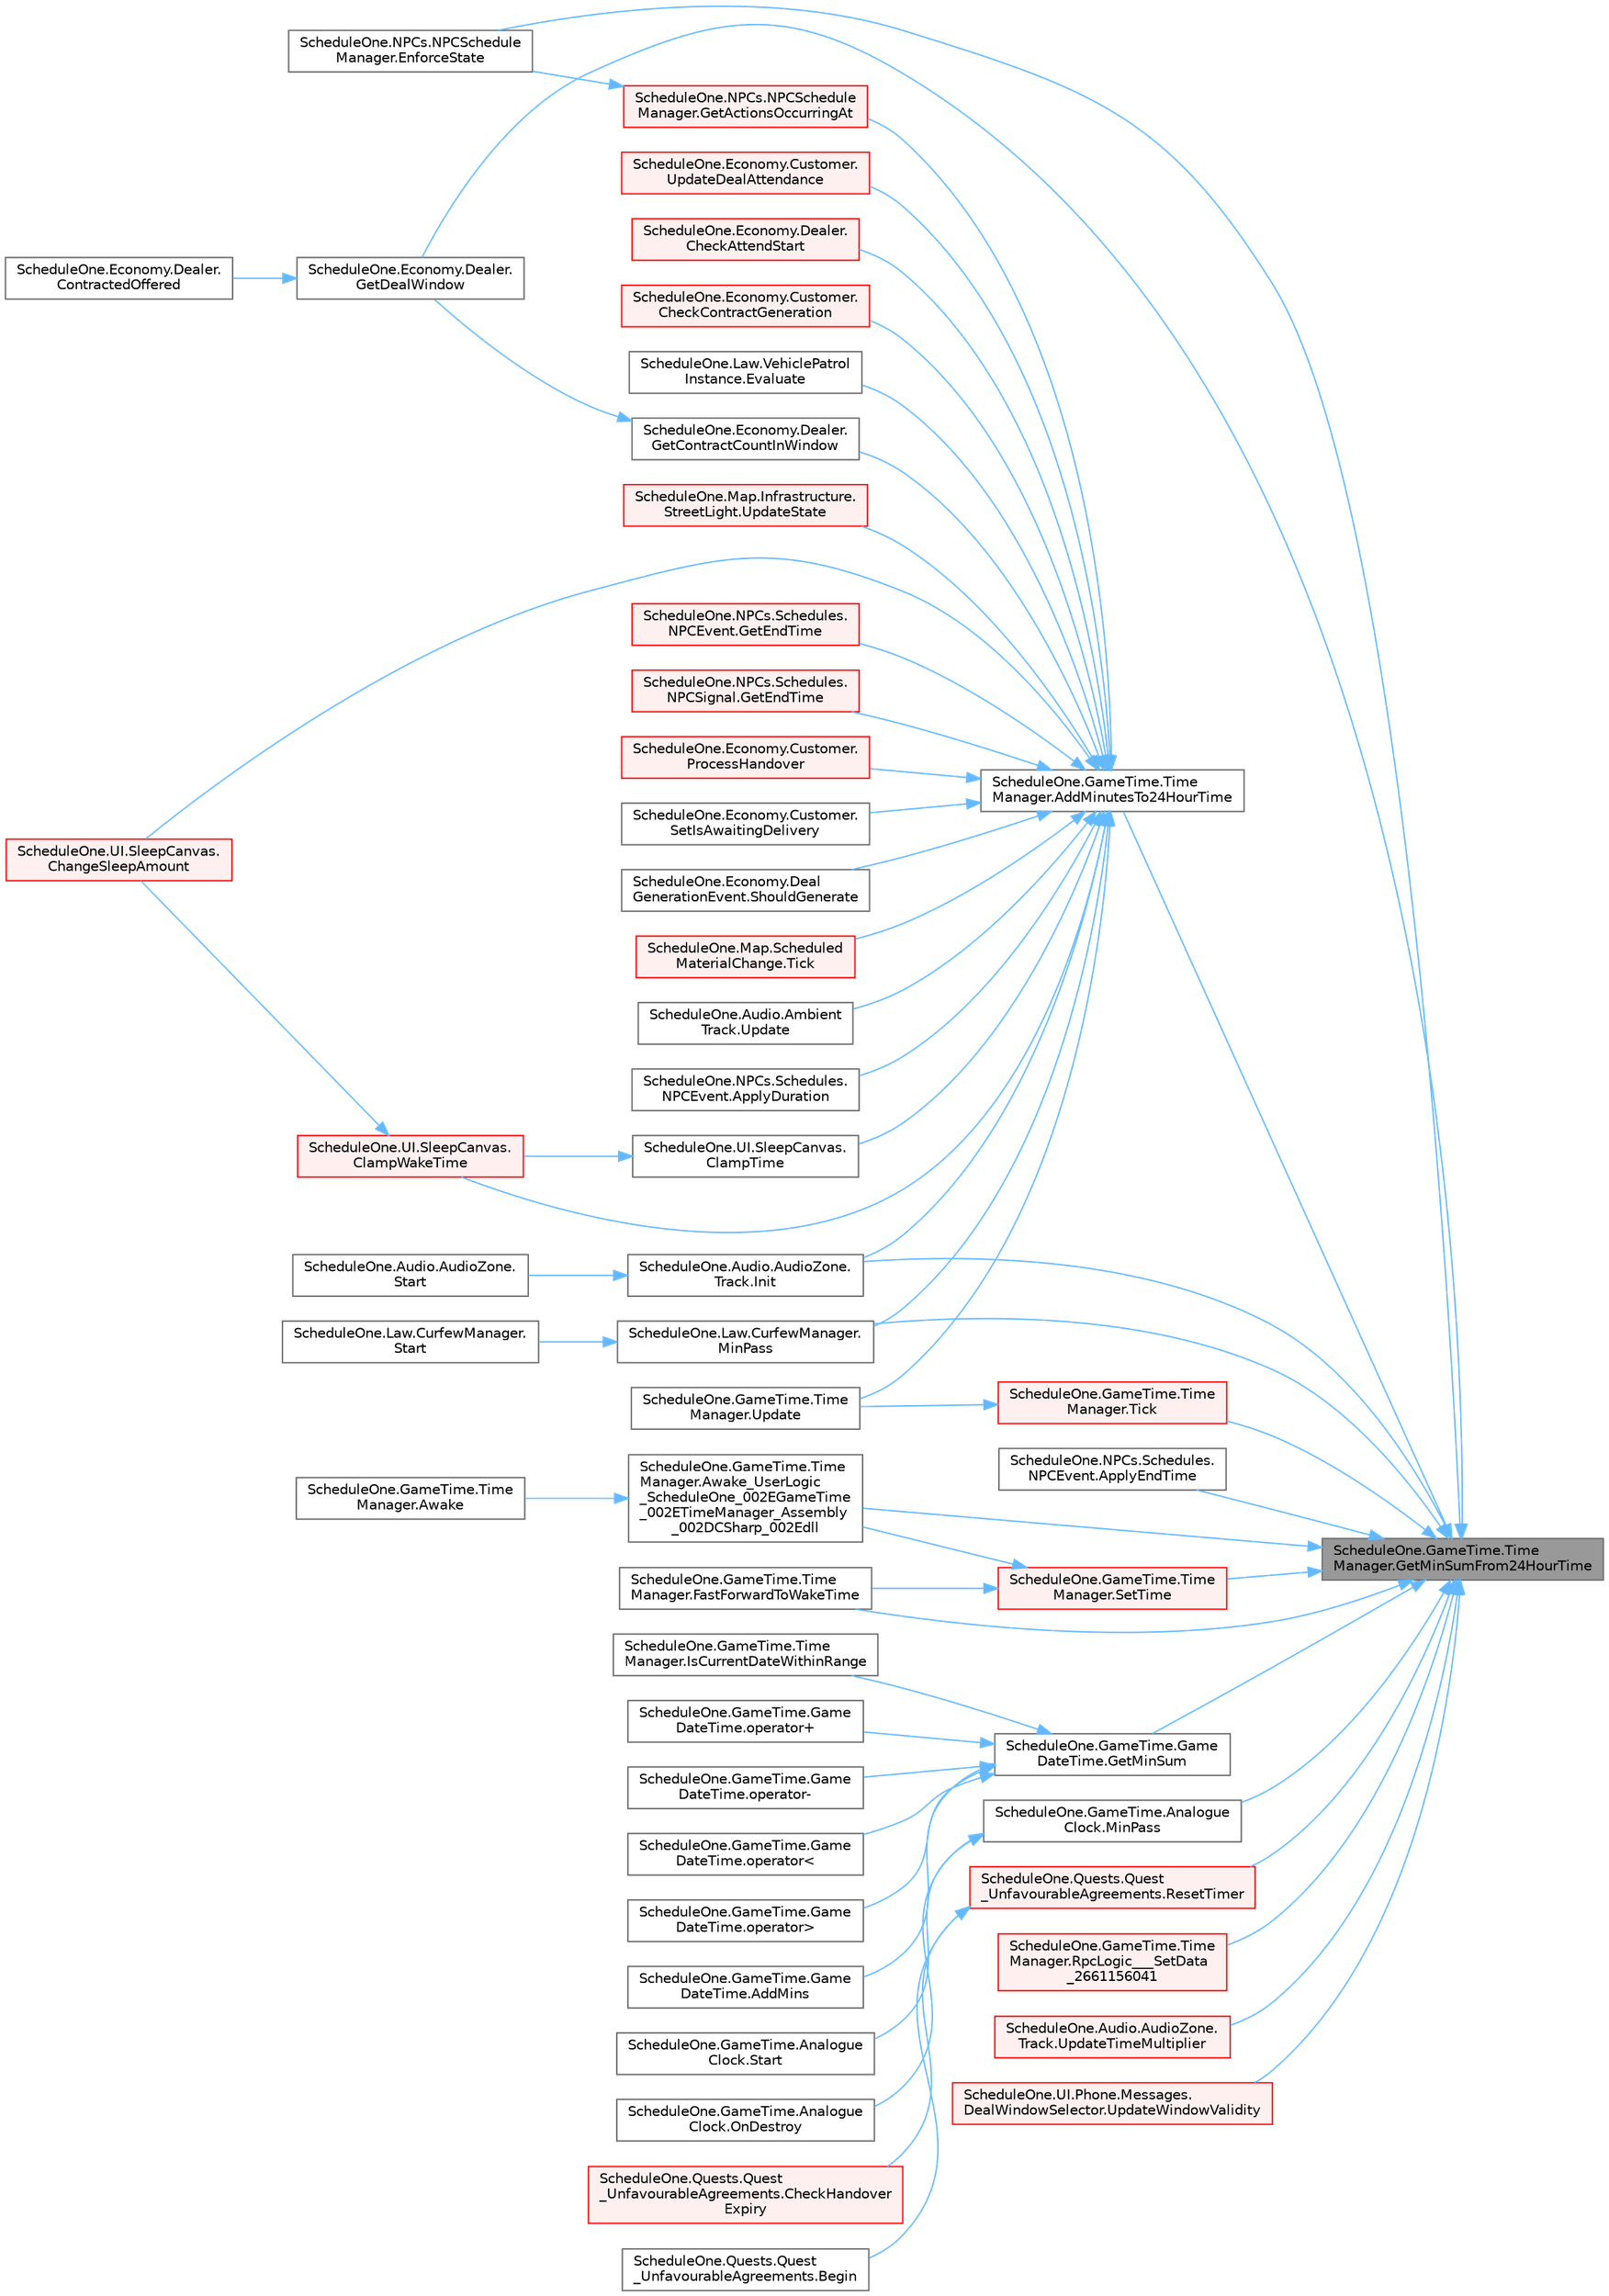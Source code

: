 digraph "ScheduleOne.GameTime.TimeManager.GetMinSumFrom24HourTime"
{
 // LATEX_PDF_SIZE
  bgcolor="transparent";
  edge [fontname=Helvetica,fontsize=10,labelfontname=Helvetica,labelfontsize=10];
  node [fontname=Helvetica,fontsize=10,shape=box,height=0.2,width=0.4];
  rankdir="RL";
  Node1 [id="Node000001",label="ScheduleOne.GameTime.Time\lManager.GetMinSumFrom24HourTime",height=0.2,width=0.4,color="gray40", fillcolor="grey60", style="filled", fontcolor="black",tooltip=" "];
  Node1 -> Node2 [id="edge1_Node000001_Node000002",dir="back",color="steelblue1",style="solid",tooltip=" "];
  Node2 [id="Node000002",label="ScheduleOne.GameTime.Time\lManager.AddMinutesTo24HourTime",height=0.2,width=0.4,color="grey40", fillcolor="white", style="filled",URL="$class_schedule_one_1_1_game_time_1_1_time_manager.html#adde91e40d9db73f6d0f28273bbdc8da3",tooltip=" "];
  Node2 -> Node3 [id="edge2_Node000002_Node000003",dir="back",color="steelblue1",style="solid",tooltip=" "];
  Node3 [id="Node000003",label="ScheduleOne.NPCs.Schedules.\lNPCEvent.ApplyDuration",height=0.2,width=0.4,color="grey40", fillcolor="white", style="filled",URL="$class_schedule_one_1_1_n_p_cs_1_1_schedules_1_1_n_p_c_event.html#acc48b1ba039c2b0d134ba3021ff31a4c",tooltip=" "];
  Node2 -> Node4 [id="edge3_Node000002_Node000004",dir="back",color="steelblue1",style="solid",tooltip=" "];
  Node4 [id="Node000004",label="ScheduleOne.UI.SleepCanvas.\lChangeSleepAmount",height=0.2,width=0.4,color="red", fillcolor="#FFF0F0", style="filled",URL="$class_schedule_one_1_1_u_i_1_1_sleep_canvas.html#ae0c99210762b8ba34db15bd26afdd3ec",tooltip=" "];
  Node2 -> Node6 [id="edge4_Node000002_Node000006",dir="back",color="steelblue1",style="solid",tooltip=" "];
  Node6 [id="Node000006",label="ScheduleOne.Economy.Dealer.\lCheckAttendStart",height=0.2,width=0.4,color="red", fillcolor="#FFF0F0", style="filled",URL="$class_schedule_one_1_1_economy_1_1_dealer.html#ae271fb9c92a363f323ff9e08b1bca500",tooltip=" "];
  Node2 -> Node8 [id="edge5_Node000002_Node000008",dir="back",color="steelblue1",style="solid",tooltip=" "];
  Node8 [id="Node000008",label="ScheduleOne.Economy.Customer.\lCheckContractGeneration",height=0.2,width=0.4,color="red", fillcolor="#FFF0F0", style="filled",URL="$class_schedule_one_1_1_economy_1_1_customer.html#afb6391d9a7b05bcc9edb593ab6577011",tooltip=" "];
  Node2 -> Node11 [id="edge6_Node000002_Node000011",dir="back",color="steelblue1",style="solid",tooltip=" "];
  Node11 [id="Node000011",label="ScheduleOne.UI.SleepCanvas.\lClampTime",height=0.2,width=0.4,color="grey40", fillcolor="white", style="filled",URL="$class_schedule_one_1_1_u_i_1_1_sleep_canvas.html#a3214d13d31ec839c5589e1bf387106c2",tooltip=" "];
  Node11 -> Node12 [id="edge7_Node000011_Node000012",dir="back",color="steelblue1",style="solid",tooltip=" "];
  Node12 [id="Node000012",label="ScheduleOne.UI.SleepCanvas.\lClampWakeTime",height=0.2,width=0.4,color="red", fillcolor="#FFF0F0", style="filled",URL="$class_schedule_one_1_1_u_i_1_1_sleep_canvas.html#a2814eefbefc6ea7b02dc33502c673f4e",tooltip=" "];
  Node12 -> Node4 [id="edge8_Node000012_Node000004",dir="back",color="steelblue1",style="solid",tooltip=" "];
  Node2 -> Node12 [id="edge9_Node000002_Node000012",dir="back",color="steelblue1",style="solid",tooltip=" "];
  Node2 -> Node16 [id="edge10_Node000002_Node000016",dir="back",color="steelblue1",style="solid",tooltip=" "];
  Node16 [id="Node000016",label="ScheduleOne.Law.VehiclePatrol\lInstance.Evaluate",height=0.2,width=0.4,color="grey40", fillcolor="white", style="filled",URL="$class_schedule_one_1_1_law_1_1_vehicle_patrol_instance.html#ac68f7f6bf6eeda35345502c1c8a2a6c7",tooltip=" "];
  Node2 -> Node17 [id="edge11_Node000002_Node000017",dir="back",color="steelblue1",style="solid",tooltip=" "];
  Node17 [id="Node000017",label="ScheduleOne.NPCs.NPCSchedule\lManager.GetActionsOccurringAt",height=0.2,width=0.4,color="red", fillcolor="#FFF0F0", style="filled",URL="$class_schedule_one_1_1_n_p_cs_1_1_n_p_c_schedule_manager.html#a4d94b00fce7d3b19aa060ed701dbfda3",tooltip=" "];
  Node17 -> Node18 [id="edge12_Node000017_Node000018",dir="back",color="steelblue1",style="solid",tooltip=" "];
  Node18 [id="Node000018",label="ScheduleOne.NPCs.NPCSchedule\lManager.EnforceState",height=0.2,width=0.4,color="grey40", fillcolor="white", style="filled",URL="$class_schedule_one_1_1_n_p_cs_1_1_n_p_c_schedule_manager.html#a7e89c556f8996b4b8e2b307e782d2fd9",tooltip=" "];
  Node2 -> Node23 [id="edge13_Node000002_Node000023",dir="back",color="steelblue1",style="solid",tooltip=" "];
  Node23 [id="Node000023",label="ScheduleOne.Economy.Dealer.\lGetContractCountInWindow",height=0.2,width=0.4,color="grey40", fillcolor="white", style="filled",URL="$class_schedule_one_1_1_economy_1_1_dealer.html#a5f0f1dde3251845fe2d674d3ebdea829",tooltip=" "];
  Node23 -> Node24 [id="edge14_Node000023_Node000024",dir="back",color="steelblue1",style="solid",tooltip=" "];
  Node24 [id="Node000024",label="ScheduleOne.Economy.Dealer.\lGetDealWindow",height=0.2,width=0.4,color="grey40", fillcolor="white", style="filled",URL="$class_schedule_one_1_1_economy_1_1_dealer.html#aaa7ff0bde654f0ed53e63c42c6d9e0bb",tooltip=" "];
  Node24 -> Node25 [id="edge15_Node000024_Node000025",dir="back",color="steelblue1",style="solid",tooltip=" "];
  Node25 [id="Node000025",label="ScheduleOne.Economy.Dealer.\lContractedOffered",height=0.2,width=0.4,color="grey40", fillcolor="white", style="filled",URL="$class_schedule_one_1_1_economy_1_1_dealer.html#a94c09d06f409986c7586d1e84f8f0dc1",tooltip=" "];
  Node2 -> Node26 [id="edge16_Node000002_Node000026",dir="back",color="steelblue1",style="solid",tooltip=" "];
  Node26 [id="Node000026",label="ScheduleOne.NPCs.Schedules.\lNPCEvent.GetEndTime",height=0.2,width=0.4,color="red", fillcolor="#FFF0F0", style="filled",URL="$class_schedule_one_1_1_n_p_cs_1_1_schedules_1_1_n_p_c_event.html#a05e26b86c33a049603720aa7baa253ac",tooltip=" "];
  Node2 -> Node29 [id="edge17_Node000002_Node000029",dir="back",color="steelblue1",style="solid",tooltip=" "];
  Node29 [id="Node000029",label="ScheduleOne.NPCs.Schedules.\lNPCSignal.GetEndTime",height=0.2,width=0.4,color="red", fillcolor="#FFF0F0", style="filled",URL="$class_schedule_one_1_1_n_p_cs_1_1_schedules_1_1_n_p_c_signal.html#a046d69d4b76f34daa0efa4b2ca3cfe08",tooltip=" "];
  Node2 -> Node32 [id="edge18_Node000002_Node000032",dir="back",color="steelblue1",style="solid",tooltip=" "];
  Node32 [id="Node000032",label="ScheduleOne.Audio.AudioZone.\lTrack.Init",height=0.2,width=0.4,color="grey40", fillcolor="white", style="filled",URL="$class_schedule_one_1_1_audio_1_1_audio_zone_1_1_track.html#a30c9f6df496ad170ac1cfe041b154f12",tooltip=" "];
  Node32 -> Node33 [id="edge19_Node000032_Node000033",dir="back",color="steelblue1",style="solid",tooltip=" "];
  Node33 [id="Node000033",label="ScheduleOne.Audio.AudioZone.\lStart",height=0.2,width=0.4,color="grey40", fillcolor="white", style="filled",URL="$class_schedule_one_1_1_audio_1_1_audio_zone.html#addeb71a24513687a48c1c914f39d565e",tooltip=" "];
  Node2 -> Node34 [id="edge20_Node000002_Node000034",dir="back",color="steelblue1",style="solid",tooltip=" "];
  Node34 [id="Node000034",label="ScheduleOne.Law.CurfewManager.\lMinPass",height=0.2,width=0.4,color="grey40", fillcolor="white", style="filled",URL="$class_schedule_one_1_1_law_1_1_curfew_manager.html#a7cbd012dde2edf20e548115ac6a72662",tooltip=" "];
  Node34 -> Node35 [id="edge21_Node000034_Node000035",dir="back",color="steelblue1",style="solid",tooltip=" "];
  Node35 [id="Node000035",label="ScheduleOne.Law.CurfewManager.\lStart",height=0.2,width=0.4,color="grey40", fillcolor="white", style="filled",URL="$class_schedule_one_1_1_law_1_1_curfew_manager.html#a5de1fb6a6c70100a05ed53fbc779e715",tooltip=" "];
  Node2 -> Node36 [id="edge22_Node000002_Node000036",dir="back",color="steelblue1",style="solid",tooltip=" "];
  Node36 [id="Node000036",label="ScheduleOne.Economy.Customer.\lProcessHandover",height=0.2,width=0.4,color="red", fillcolor="#FFF0F0", style="filled",URL="$class_schedule_one_1_1_economy_1_1_customer.html#ab3bea2a0f0515b9835c415dcad3498e0",tooltip=" "];
  Node2 -> Node40 [id="edge23_Node000002_Node000040",dir="back",color="steelblue1",style="solid",tooltip=" "];
  Node40 [id="Node000040",label="ScheduleOne.Economy.Customer.\lSetIsAwaitingDelivery",height=0.2,width=0.4,color="grey40", fillcolor="white", style="filled",URL="$class_schedule_one_1_1_economy_1_1_customer.html#a024c1a7efee4a2379edbda7e3598dac5",tooltip=" "];
  Node2 -> Node41 [id="edge24_Node000002_Node000041",dir="back",color="steelblue1",style="solid",tooltip=" "];
  Node41 [id="Node000041",label="ScheduleOne.Economy.Deal\lGenerationEvent.ShouldGenerate",height=0.2,width=0.4,color="grey40", fillcolor="white", style="filled",URL="$class_schedule_one_1_1_economy_1_1_deal_generation_event.html#ab9d8eabe07d2ace3afe102cc97b34a1c",tooltip=" "];
  Node2 -> Node42 [id="edge25_Node000002_Node000042",dir="back",color="steelblue1",style="solid",tooltip=" "];
  Node42 [id="Node000042",label="ScheduleOne.Map.Scheduled\lMaterialChange.Tick",height=0.2,width=0.4,color="red", fillcolor="#FFF0F0", style="filled",URL="$class_schedule_one_1_1_map_1_1_scheduled_material_change.html#ab32585a518a00b13b93c1a9a72c2b20a",tooltip=" "];
  Node2 -> Node44 [id="edge26_Node000002_Node000044",dir="back",color="steelblue1",style="solid",tooltip=" "];
  Node44 [id="Node000044",label="ScheduleOne.Audio.Ambient\lTrack.Update",height=0.2,width=0.4,color="grey40", fillcolor="white", style="filled",URL="$class_schedule_one_1_1_audio_1_1_ambient_track.html#aecbc6d2b7bca53da65be9eb61d5d9c0c",tooltip=" "];
  Node2 -> Node45 [id="edge27_Node000002_Node000045",dir="back",color="steelblue1",style="solid",tooltip=" "];
  Node45 [id="Node000045",label="ScheduleOne.GameTime.Time\lManager.Update",height=0.2,width=0.4,color="grey40", fillcolor="white", style="filled",URL="$class_schedule_one_1_1_game_time_1_1_time_manager.html#ae91ebb535eeddd8368eba8763403a832",tooltip=" "];
  Node2 -> Node46 [id="edge28_Node000002_Node000046",dir="back",color="steelblue1",style="solid",tooltip=" "];
  Node46 [id="Node000046",label="ScheduleOne.Economy.Customer.\lUpdateDealAttendance",height=0.2,width=0.4,color="red", fillcolor="#FFF0F0", style="filled",URL="$class_schedule_one_1_1_economy_1_1_customer.html#aac9f092dc33b6024e0284949d1bdd3b8",tooltip=" "];
  Node2 -> Node47 [id="edge29_Node000002_Node000047",dir="back",color="steelblue1",style="solid",tooltip=" "];
  Node47 [id="Node000047",label="ScheduleOne.Map.Infrastructure.\lStreetLight.UpdateState",height=0.2,width=0.4,color="red", fillcolor="#FFF0F0", style="filled",URL="$class_schedule_one_1_1_map_1_1_infrastructure_1_1_street_light.html#a8ecc92513489bcc9d189346f8326329f",tooltip=" "];
  Node1 -> Node50 [id="edge30_Node000001_Node000050",dir="back",color="steelblue1",style="solid",tooltip=" "];
  Node50 [id="Node000050",label="ScheduleOne.NPCs.Schedules.\lNPCEvent.ApplyEndTime",height=0.2,width=0.4,color="grey40", fillcolor="white", style="filled",URL="$class_schedule_one_1_1_n_p_cs_1_1_schedules_1_1_n_p_c_event.html#ad432cc8f6b5e2e1515cd555b5ed60972",tooltip=" "];
  Node1 -> Node51 [id="edge31_Node000001_Node000051",dir="back",color="steelblue1",style="solid",tooltip=" "];
  Node51 [id="Node000051",label="ScheduleOne.GameTime.Time\lManager.Awake_UserLogic\l_ScheduleOne_002EGameTime\l_002ETimeManager_Assembly\l_002DCSharp_002Edll",height=0.2,width=0.4,color="grey40", fillcolor="white", style="filled",URL="$class_schedule_one_1_1_game_time_1_1_time_manager.html#a08f010e33c824ec411089035060960f7",tooltip=" "];
  Node51 -> Node52 [id="edge32_Node000051_Node000052",dir="back",color="steelblue1",style="solid",tooltip=" "];
  Node52 [id="Node000052",label="ScheduleOne.GameTime.Time\lManager.Awake",height=0.2,width=0.4,color="grey40", fillcolor="white", style="filled",URL="$class_schedule_one_1_1_game_time_1_1_time_manager.html#a2e4923cecad486a91f9852ad80db9397",tooltip=" "];
  Node1 -> Node18 [id="edge33_Node000001_Node000018",dir="back",color="steelblue1",style="solid",tooltip=" "];
  Node1 -> Node53 [id="edge34_Node000001_Node000053",dir="back",color="steelblue1",style="solid",tooltip=" "];
  Node53 [id="Node000053",label="ScheduleOne.GameTime.Time\lManager.FastForwardToWakeTime",height=0.2,width=0.4,color="grey40", fillcolor="white", style="filled",URL="$class_schedule_one_1_1_game_time_1_1_time_manager.html#ac1db73e5918863ffe305b02803c8de8b",tooltip=" "];
  Node1 -> Node24 [id="edge35_Node000001_Node000024",dir="back",color="steelblue1",style="solid",tooltip=" "];
  Node1 -> Node54 [id="edge36_Node000001_Node000054",dir="back",color="steelblue1",style="solid",tooltip=" "];
  Node54 [id="Node000054",label="ScheduleOne.GameTime.Game\lDateTime.GetMinSum",height=0.2,width=0.4,color="grey40", fillcolor="white", style="filled",URL="$struct_schedule_one_1_1_game_time_1_1_game_date_time.html#a519d0fa628159917a8dc51c44197440a",tooltip=" "];
  Node54 -> Node55 [id="edge37_Node000054_Node000055",dir="back",color="steelblue1",style="solid",tooltip=" "];
  Node55 [id="Node000055",label="ScheduleOne.GameTime.Game\lDateTime.AddMins",height=0.2,width=0.4,color="grey40", fillcolor="white", style="filled",URL="$struct_schedule_one_1_1_game_time_1_1_game_date_time.html#aed169a4f6cbb8f6cf6fca516f7197ea1",tooltip=" "];
  Node54 -> Node56 [id="edge38_Node000054_Node000056",dir="back",color="steelblue1",style="solid",tooltip=" "];
  Node56 [id="Node000056",label="ScheduleOne.GameTime.Time\lManager.IsCurrentDateWithinRange",height=0.2,width=0.4,color="grey40", fillcolor="white", style="filled",URL="$class_schedule_one_1_1_game_time_1_1_time_manager.html#a4f42bb88992c1bebc260ed87e0eb4ac0",tooltip=" "];
  Node54 -> Node57 [id="edge39_Node000054_Node000057",dir="back",color="steelblue1",style="solid",tooltip=" "];
  Node57 [id="Node000057",label="ScheduleOne.GameTime.Game\lDateTime.operator+",height=0.2,width=0.4,color="grey40", fillcolor="white", style="filled",URL="$struct_schedule_one_1_1_game_time_1_1_game_date_time.html#a5af6517209ad9c92081c51f37e868d23",tooltip=" "];
  Node54 -> Node58 [id="edge40_Node000054_Node000058",dir="back",color="steelblue1",style="solid",tooltip=" "];
  Node58 [id="Node000058",label="ScheduleOne.GameTime.Game\lDateTime.operator-",height=0.2,width=0.4,color="grey40", fillcolor="white", style="filled",URL="$struct_schedule_one_1_1_game_time_1_1_game_date_time.html#a6f9ef20a5e43d108527a32ae74c7366b",tooltip=" "];
  Node54 -> Node59 [id="edge41_Node000054_Node000059",dir="back",color="steelblue1",style="solid",tooltip=" "];
  Node59 [id="Node000059",label="ScheduleOne.GameTime.Game\lDateTime.operator\<",height=0.2,width=0.4,color="grey40", fillcolor="white", style="filled",URL="$struct_schedule_one_1_1_game_time_1_1_game_date_time.html#af41fbb4d5aa04fae5ca84835d1a93edf",tooltip=" "];
  Node54 -> Node60 [id="edge42_Node000054_Node000060",dir="back",color="steelblue1",style="solid",tooltip=" "];
  Node60 [id="Node000060",label="ScheduleOne.GameTime.Game\lDateTime.operator\>",height=0.2,width=0.4,color="grey40", fillcolor="white", style="filled",URL="$struct_schedule_one_1_1_game_time_1_1_game_date_time.html#af33506162cac33f10bf60352f64048da",tooltip=" "];
  Node1 -> Node32 [id="edge43_Node000001_Node000032",dir="back",color="steelblue1",style="solid",tooltip=" "];
  Node1 -> Node61 [id="edge44_Node000001_Node000061",dir="back",color="steelblue1",style="solid",tooltip=" "];
  Node61 [id="Node000061",label="ScheduleOne.GameTime.Analogue\lClock.MinPass",height=0.2,width=0.4,color="grey40", fillcolor="white", style="filled",URL="$class_schedule_one_1_1_game_time_1_1_analogue_clock.html#ae96459a0dd493a5f10b215d6fbf6b3b3",tooltip=" "];
  Node61 -> Node62 [id="edge45_Node000061_Node000062",dir="back",color="steelblue1",style="solid",tooltip=" "];
  Node62 [id="Node000062",label="ScheduleOne.GameTime.Analogue\lClock.OnDestroy",height=0.2,width=0.4,color="grey40", fillcolor="white", style="filled",URL="$class_schedule_one_1_1_game_time_1_1_analogue_clock.html#afb56d77a4f51d509ed14003f187dde10",tooltip=" "];
  Node61 -> Node63 [id="edge46_Node000061_Node000063",dir="back",color="steelblue1",style="solid",tooltip=" "];
  Node63 [id="Node000063",label="ScheduleOne.GameTime.Analogue\lClock.Start",height=0.2,width=0.4,color="grey40", fillcolor="white", style="filled",URL="$class_schedule_one_1_1_game_time_1_1_analogue_clock.html#a6e881e80d55f1624c38efa0753ee55a3",tooltip=" "];
  Node1 -> Node34 [id="edge47_Node000001_Node000034",dir="back",color="steelblue1",style="solid",tooltip=" "];
  Node1 -> Node64 [id="edge48_Node000001_Node000064",dir="back",color="steelblue1",style="solid",tooltip=" "];
  Node64 [id="Node000064",label="ScheduleOne.Quests.Quest\l_UnfavourableAgreements.ResetTimer",height=0.2,width=0.4,color="red", fillcolor="#FFF0F0", style="filled",URL="$class_schedule_one_1_1_quests_1_1_quest___unfavourable_agreements.html#abd83a5bc92d032b27d26e4afea455cab",tooltip=" "];
  Node64 -> Node65 [id="edge49_Node000064_Node000065",dir="back",color="steelblue1",style="solid",tooltip=" "];
  Node65 [id="Node000065",label="ScheduleOne.Quests.Quest\l_UnfavourableAgreements.Begin",height=0.2,width=0.4,color="grey40", fillcolor="white", style="filled",URL="$class_schedule_one_1_1_quests_1_1_quest___unfavourable_agreements.html#a4b4de7dcd22e1eb8c8eb402432eb2e9e",tooltip=" "];
  Node64 -> Node66 [id="edge50_Node000064_Node000066",dir="back",color="steelblue1",style="solid",tooltip=" "];
  Node66 [id="Node000066",label="ScheduleOne.Quests.Quest\l_UnfavourableAgreements.CheckHandover\lExpiry",height=0.2,width=0.4,color="red", fillcolor="#FFF0F0", style="filled",URL="$class_schedule_one_1_1_quests_1_1_quest___unfavourable_agreements.html#a139e8e61b5b75bd18adf44c566c0d550",tooltip=" "];
  Node1 -> Node69 [id="edge51_Node000001_Node000069",dir="back",color="steelblue1",style="solid",tooltip=" "];
  Node69 [id="Node000069",label="ScheduleOne.GameTime.Time\lManager.RpcLogic___SetData\l_2661156041",height=0.2,width=0.4,color="red", fillcolor="#FFF0F0", style="filled",URL="$class_schedule_one_1_1_game_time_1_1_time_manager.html#a17f43e0067782718815d2bdf3284541c",tooltip=" "];
  Node1 -> Node81 [id="edge52_Node000001_Node000081",dir="back",color="steelblue1",style="solid",tooltip=" "];
  Node81 [id="Node000081",label="ScheduleOne.GameTime.Time\lManager.SetTime",height=0.2,width=0.4,color="red", fillcolor="#FFF0F0", style="filled",URL="$class_schedule_one_1_1_game_time_1_1_time_manager.html#afd3e02ace15b4297680d8ae7e982cbbe",tooltip=" "];
  Node81 -> Node51 [id="edge53_Node000081_Node000051",dir="back",color="steelblue1",style="solid",tooltip=" "];
  Node81 -> Node53 [id="edge54_Node000081_Node000053",dir="back",color="steelblue1",style="solid",tooltip=" "];
  Node1 -> Node84 [id="edge55_Node000001_Node000084",dir="back",color="steelblue1",style="solid",tooltip=" "];
  Node84 [id="Node000084",label="ScheduleOne.GameTime.Time\lManager.Tick",height=0.2,width=0.4,color="red", fillcolor="#FFF0F0", style="filled",URL="$class_schedule_one_1_1_game_time_1_1_time_manager.html#a3fa947c142e646699e056267b8ef7c2a",tooltip=" "];
  Node84 -> Node45 [id="edge56_Node000084_Node000045",dir="back",color="steelblue1",style="solid",tooltip=" "];
  Node1 -> Node87 [id="edge57_Node000001_Node000087",dir="back",color="steelblue1",style="solid",tooltip=" "];
  Node87 [id="Node000087",label="ScheduleOne.Audio.AudioZone.\lTrack.UpdateTimeMultiplier",height=0.2,width=0.4,color="red", fillcolor="#FFF0F0", style="filled",URL="$class_schedule_one_1_1_audio_1_1_audio_zone_1_1_track.html#adaa62bbfbfc6acce4ff4647bf1a94269",tooltip=" "];
  Node1 -> Node89 [id="edge58_Node000001_Node000089",dir="back",color="steelblue1",style="solid",tooltip=" "];
  Node89 [id="Node000089",label="ScheduleOne.UI.Phone.Messages.\lDealWindowSelector.UpdateWindowValidity",height=0.2,width=0.4,color="red", fillcolor="#FFF0F0", style="filled",URL="$class_schedule_one_1_1_u_i_1_1_phone_1_1_messages_1_1_deal_window_selector.html#a1153c3ab547b71c5cd08c2f60e25f2ec",tooltip=" "];
}
